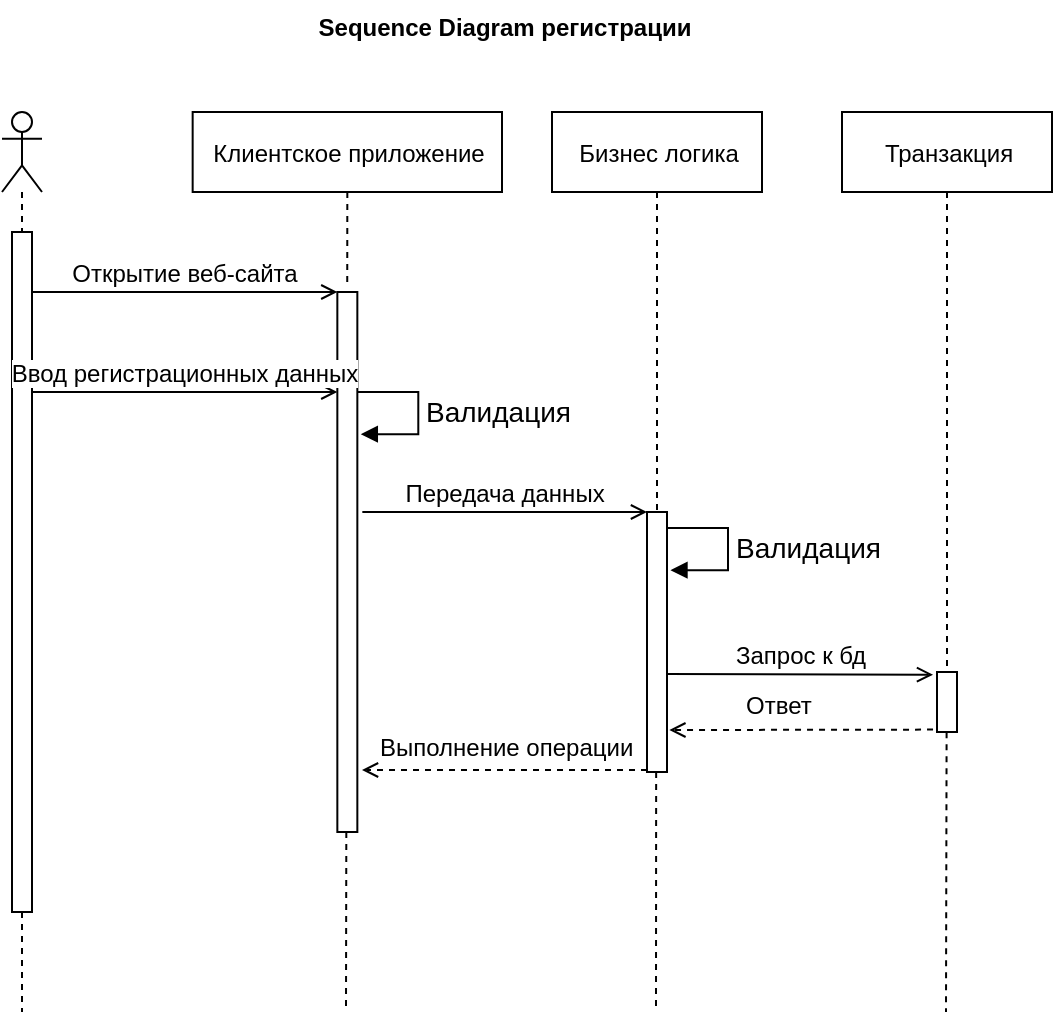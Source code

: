 <mxfile version="22.0.8" type="device">
  <diagram name="Page-1" id="SGApWt4OfTAIV2yzhkMB">
    <mxGraphModel dx="1290" dy="-381" grid="1" gridSize="10" guides="1" tooltips="1" connect="1" arrows="1" fold="1" page="1" pageScale="1" pageWidth="850" pageHeight="1100" math="0" shadow="0">
      <root>
        <mxCell id="0" />
        <mxCell id="1" parent="0" />
        <mxCell id="3riqx6xXga8HZ3FoCGB3-1" value="" style="html=1;points=[];perimeter=orthogonalPerimeter;fontSize=14;fillColor=#FFFFFF;" vertex="1" parent="1">
          <mxGeometry x="445" y="1250" width="10" height="340" as="geometry" />
        </mxCell>
        <mxCell id="3riqx6xXga8HZ3FoCGB3-2" value="" style="shape=umlLifeline;participant=umlActor;perimeter=lifelinePerimeter;whiteSpace=wrap;html=1;container=1;collapsible=0;recursiveResize=0;verticalAlign=top;spacingTop=36;outlineConnect=0;fontSize=14;fillColor=#FFFFFF;" vertex="1" parent="1">
          <mxGeometry x="440" y="1190" width="20" height="60" as="geometry" />
        </mxCell>
        <mxCell id="3riqx6xXga8HZ3FoCGB3-3" value="" style="html=1;points=[];perimeter=orthogonalPerimeter;fontSize=14;fillColor=#FFFFFF;" vertex="1" parent="1">
          <mxGeometry x="607.67" y="1280" width="10" height="270" as="geometry" />
        </mxCell>
        <mxCell id="3riqx6xXga8HZ3FoCGB3-4" value="Открытие веб-сайта" style="html=1;verticalAlign=bottom;endArrow=open;entryX=0;entryY=0;rounded=0;fontSize=12;endFill=0;" edge="1" parent="1" target="3riqx6xXga8HZ3FoCGB3-3">
          <mxGeometry relative="1" as="geometry">
            <mxPoint x="454.997" y="1280" as="sourcePoint" />
          </mxGeometry>
        </mxCell>
        <mxCell id="3riqx6xXga8HZ3FoCGB3-5" value="&lt;font style=&quot;font-size: 12px;&quot;&gt;Клиентское приложение&lt;/font&gt;" style="html=1;fontSize=14;fillColor=#FFFFFF;" vertex="1" parent="1">
          <mxGeometry x="535.33" y="1190" width="154.67" height="40" as="geometry" />
        </mxCell>
        <mxCell id="3riqx6xXga8HZ3FoCGB3-6" value="" style="html=1;verticalAlign=bottom;endArrow=none;dashed=1;endSize=8;rounded=0;fontSize=14;exitX=0.5;exitY=1;exitDx=0;exitDy=0;endFill=0;entryX=0.495;entryY=-0.008;entryDx=0;entryDy=0;entryPerimeter=0;" edge="1" parent="1" source="3riqx6xXga8HZ3FoCGB3-5" target="3riqx6xXga8HZ3FoCGB3-3">
          <mxGeometry relative="1" as="geometry">
            <mxPoint x="650" y="1390" as="sourcePoint" />
            <mxPoint x="625" y="1250" as="targetPoint" />
          </mxGeometry>
        </mxCell>
        <mxCell id="3riqx6xXga8HZ3FoCGB3-7" value="&lt;font style=&quot;font-size: 12px;&quot;&gt;Бизнес логика&lt;/font&gt;" style="html=1;fontSize=14;fillColor=#FFFFFF;" vertex="1" parent="1">
          <mxGeometry x="715" y="1190" width="105" height="40" as="geometry" />
        </mxCell>
        <mxCell id="3riqx6xXga8HZ3FoCGB3-8" value="" style="html=1;verticalAlign=bottom;endArrow=none;dashed=1;endSize=8;rounded=0;fontSize=14;exitX=0.5;exitY=1;exitDx=0;exitDy=0;endFill=0;" edge="1" parent="1" source="3riqx6xXga8HZ3FoCGB3-7" target="3riqx6xXga8HZ3FoCGB3-10">
          <mxGeometry relative="1" as="geometry">
            <mxPoint x="640.33" y="1240" as="sourcePoint" />
            <mxPoint x="768" y="1270" as="targetPoint" />
          </mxGeometry>
        </mxCell>
        <mxCell id="3riqx6xXga8HZ3FoCGB3-9" value="Ввод регистрационных данных" style="html=1;verticalAlign=bottom;endArrow=open;entryX=0;entryY=0;rounded=0;fontSize=12;endFill=0;" edge="1" parent="1">
          <mxGeometry relative="1" as="geometry">
            <mxPoint x="454.997" y="1330" as="sourcePoint" />
            <mxPoint x="607.67" y="1330" as="targetPoint" />
          </mxGeometry>
        </mxCell>
        <mxCell id="3riqx6xXga8HZ3FoCGB3-10" value="" style="html=1;points=[];perimeter=orthogonalPerimeter;fontSize=14;fillColor=#FFFFFF;" vertex="1" parent="1">
          <mxGeometry x="762.5" y="1390" width="10" height="130" as="geometry" />
        </mxCell>
        <mxCell id="3riqx6xXga8HZ3FoCGB3-11" value="Передача данных" style="html=1;verticalAlign=bottom;endArrow=open;rounded=0;fontSize=12;endFill=0;" edge="1" parent="1">
          <mxGeometry relative="1" as="geometry">
            <mxPoint x="620.167" y="1390" as="sourcePoint" />
            <mxPoint x="762.5" y="1390" as="targetPoint" />
          </mxGeometry>
        </mxCell>
        <mxCell id="3riqx6xXga8HZ3FoCGB3-12" value="&lt;font style=&quot;font-size: 12px;&quot;&gt;Транзакция&lt;/font&gt;" style="html=1;fontSize=14;fillColor=#FFFFFF;" vertex="1" parent="1">
          <mxGeometry x="860" y="1190" width="105" height="40" as="geometry" />
        </mxCell>
        <mxCell id="3riqx6xXga8HZ3FoCGB3-13" value="" style="html=1;verticalAlign=bottom;endArrow=none;dashed=1;endSize=8;rounded=0;fontSize=14;exitX=0.5;exitY=1;exitDx=0;exitDy=0;endFill=0;" edge="1" parent="1" source="3riqx6xXga8HZ3FoCGB3-12" target="3riqx6xXga8HZ3FoCGB3-14">
          <mxGeometry relative="1" as="geometry">
            <mxPoint x="785.33" y="1240" as="sourcePoint" />
            <mxPoint x="913" y="1270" as="targetPoint" />
          </mxGeometry>
        </mxCell>
        <mxCell id="3riqx6xXga8HZ3FoCGB3-14" value="" style="html=1;points=[];perimeter=orthogonalPerimeter;fontSize=14;fillColor=#FFFFFF;" vertex="1" parent="1">
          <mxGeometry x="907.5" y="1470" width="10" height="30" as="geometry" />
        </mxCell>
        <mxCell id="3riqx6xXga8HZ3FoCGB3-15" value="Запрос к бд" style="html=1;verticalAlign=bottom;endArrow=open;rounded=0;fontSize=12;entryX=-0.198;entryY=0.613;entryDx=0;entryDy=0;entryPerimeter=0;endFill=0;" edge="1" parent="1">
          <mxGeometry relative="1" as="geometry">
            <mxPoint x="772.497" y="1471" as="sourcePoint" />
            <mxPoint x="905.52" y="1471.34" as="targetPoint" />
          </mxGeometry>
        </mxCell>
        <mxCell id="3riqx6xXga8HZ3FoCGB3-16" value="" style="endArrow=open;html=1;rounded=0;fontSize=12;dashed=1;endFill=0;entryX=1.118;entryY=0.943;entryDx=0;entryDy=0;entryPerimeter=0;exitX=-0.198;exitY=0.98;exitDx=0;exitDy=0;exitPerimeter=0;" edge="1" parent="1">
          <mxGeometry width="50" height="50" relative="1" as="geometry">
            <mxPoint x="905.52" y="1498.8" as="sourcePoint" />
            <mxPoint x="773.68" y="1499.01" as="targetPoint" />
          </mxGeometry>
        </mxCell>
        <mxCell id="3riqx6xXga8HZ3FoCGB3-17" value="&lt;span style=&quot;color: rgb(0, 0, 0); font-family: Helvetica; font-size: 12px; font-style: normal; font-variant-ligatures: normal; font-variant-caps: normal; font-weight: 400; letter-spacing: normal; orphans: 2; text-align: center; text-indent: 0px; text-transform: none; widows: 2; word-spacing: 0px; -webkit-text-stroke-width: 0px; background-color: rgb(255, 255, 255); text-decoration-thickness: initial; text-decoration-style: initial; text-decoration-color: initial; float: none; display: inline !important;&quot;&gt;Ответ&lt;/span&gt;" style="text;whiteSpace=wrap;html=1;fontSize=12;" vertex="1" parent="1">
          <mxGeometry x="810" y="1473" width="100" height="40" as="geometry" />
        </mxCell>
        <mxCell id="3riqx6xXga8HZ3FoCGB3-18" value="Валидация" style="edgeStyle=orthogonalEdgeStyle;html=1;align=left;spacingLeft=2;endArrow=block;rounded=0;fontSize=14;entryX=1.173;entryY=0.192;entryDx=0;entryDy=0;entryPerimeter=0;" edge="1" parent="1">
          <mxGeometry relative="1" as="geometry">
            <mxPoint x="772.5" y="1398" as="sourcePoint" />
            <Array as="points">
              <mxPoint x="803" y="1398" />
              <mxPoint x="803" y="1419" />
            </Array>
            <mxPoint x="774.23" y="1419.12" as="targetPoint" />
          </mxGeometry>
        </mxCell>
        <mxCell id="3riqx6xXga8HZ3FoCGB3-19" value="" style="endArrow=open;html=1;rounded=0;fontSize=12;dashed=1;endFill=0;exitX=-0.198;exitY=0.98;exitDx=0;exitDy=0;exitPerimeter=0;" edge="1" parent="1">
          <mxGeometry width="50" height="50" relative="1" as="geometry">
            <mxPoint x="762.5" y="1519" as="sourcePoint" />
            <mxPoint x="620" y="1519" as="targetPoint" />
          </mxGeometry>
        </mxCell>
        <mxCell id="3riqx6xXga8HZ3FoCGB3-20" value="" style="html=1;verticalAlign=bottom;endArrow=none;dashed=1;endSize=8;rounded=0;fontSize=14;exitX=0.5;exitY=1;exitDx=0;exitDy=0;endFill=0;" edge="1" parent="1">
          <mxGeometry relative="1" as="geometry">
            <mxPoint x="767.08" y="1520" as="sourcePoint" />
            <mxPoint x="767" y="1640" as="targetPoint" />
          </mxGeometry>
        </mxCell>
        <mxCell id="3riqx6xXga8HZ3FoCGB3-21" value="" style="html=1;verticalAlign=bottom;endArrow=none;dashed=1;endSize=8;rounded=0;fontSize=14;exitX=1.023;exitY=0.678;exitDx=0;exitDy=0;endFill=0;exitPerimeter=0;" edge="1" parent="1" source="3riqx6xXga8HZ3FoCGB3-17">
          <mxGeometry relative="1" as="geometry">
            <mxPoint x="912.16" y="1590" as="sourcePoint" />
            <mxPoint x="912" y="1640" as="targetPoint" />
          </mxGeometry>
        </mxCell>
        <mxCell id="3riqx6xXga8HZ3FoCGB3-22" value="" style="html=1;verticalAlign=bottom;endArrow=none;dashed=1;endSize=8;rounded=0;fontSize=14;endFill=0;" edge="1" parent="1">
          <mxGeometry relative="1" as="geometry">
            <mxPoint x="450" y="1590" as="sourcePoint" />
            <mxPoint x="450" y="1640" as="targetPoint" />
          </mxGeometry>
        </mxCell>
        <mxCell id="3riqx6xXga8HZ3FoCGB3-23" value="&lt;span style=&quot;color: rgb(0, 0, 0); font-family: Helvetica; font-size: 12px; font-style: normal; font-variant-ligatures: normal; font-variant-caps: normal; font-weight: 400; letter-spacing: normal; orphans: 2; text-align: center; text-indent: 0px; text-transform: none; widows: 2; word-spacing: 0px; -webkit-text-stroke-width: 0px; background-color: rgb(255, 255, 255); text-decoration-thickness: initial; text-decoration-style: initial; text-decoration-color: initial; float: none; display: inline !important;&quot;&gt;Выполнение операции&lt;/span&gt;" style="text;whiteSpace=wrap;html=1;fontSize=12;" vertex="1" parent="1">
          <mxGeometry x="627" y="1494" width="150" height="40" as="geometry" />
        </mxCell>
        <mxCell id="3riqx6xXga8HZ3FoCGB3-24" value="" style="html=1;verticalAlign=bottom;endArrow=none;dashed=1;endSize=8;rounded=0;fontSize=14;endFill=0;" edge="1" parent="1">
          <mxGeometry relative="1" as="geometry">
            <mxPoint x="612.16" y="1550" as="sourcePoint" />
            <mxPoint x="612" y="1640" as="targetPoint" />
          </mxGeometry>
        </mxCell>
        <mxCell id="3riqx6xXga8HZ3FoCGB3-25" value="Sequence Diagram регистрации" style="text;align=center;fontStyle=1;verticalAlign=middle;spacingLeft=3;spacingRight=3;strokeColor=none;rotatable=0;points=[[0,0.5],[1,0.5]];portConstraint=eastwest;fontSize=12;fillColor=#FFFFFF;" vertex="1" parent="1">
          <mxGeometry x="490" y="1134" width="403" height="26" as="geometry" />
        </mxCell>
        <mxCell id="3riqx6xXga8HZ3FoCGB3-27" value="Валидация" style="edgeStyle=orthogonalEdgeStyle;html=1;align=left;spacingLeft=2;endArrow=block;rounded=0;fontSize=14;entryX=1.173;entryY=0.192;entryDx=0;entryDy=0;entryPerimeter=0;" edge="1" parent="1">
          <mxGeometry relative="1" as="geometry">
            <mxPoint x="617.67" y="1330" as="sourcePoint" />
            <Array as="points">
              <mxPoint x="648.17" y="1330" />
              <mxPoint x="648.17" y="1351" />
            </Array>
            <mxPoint x="619.4" y="1351.12" as="targetPoint" />
          </mxGeometry>
        </mxCell>
      </root>
    </mxGraphModel>
  </diagram>
</mxfile>

